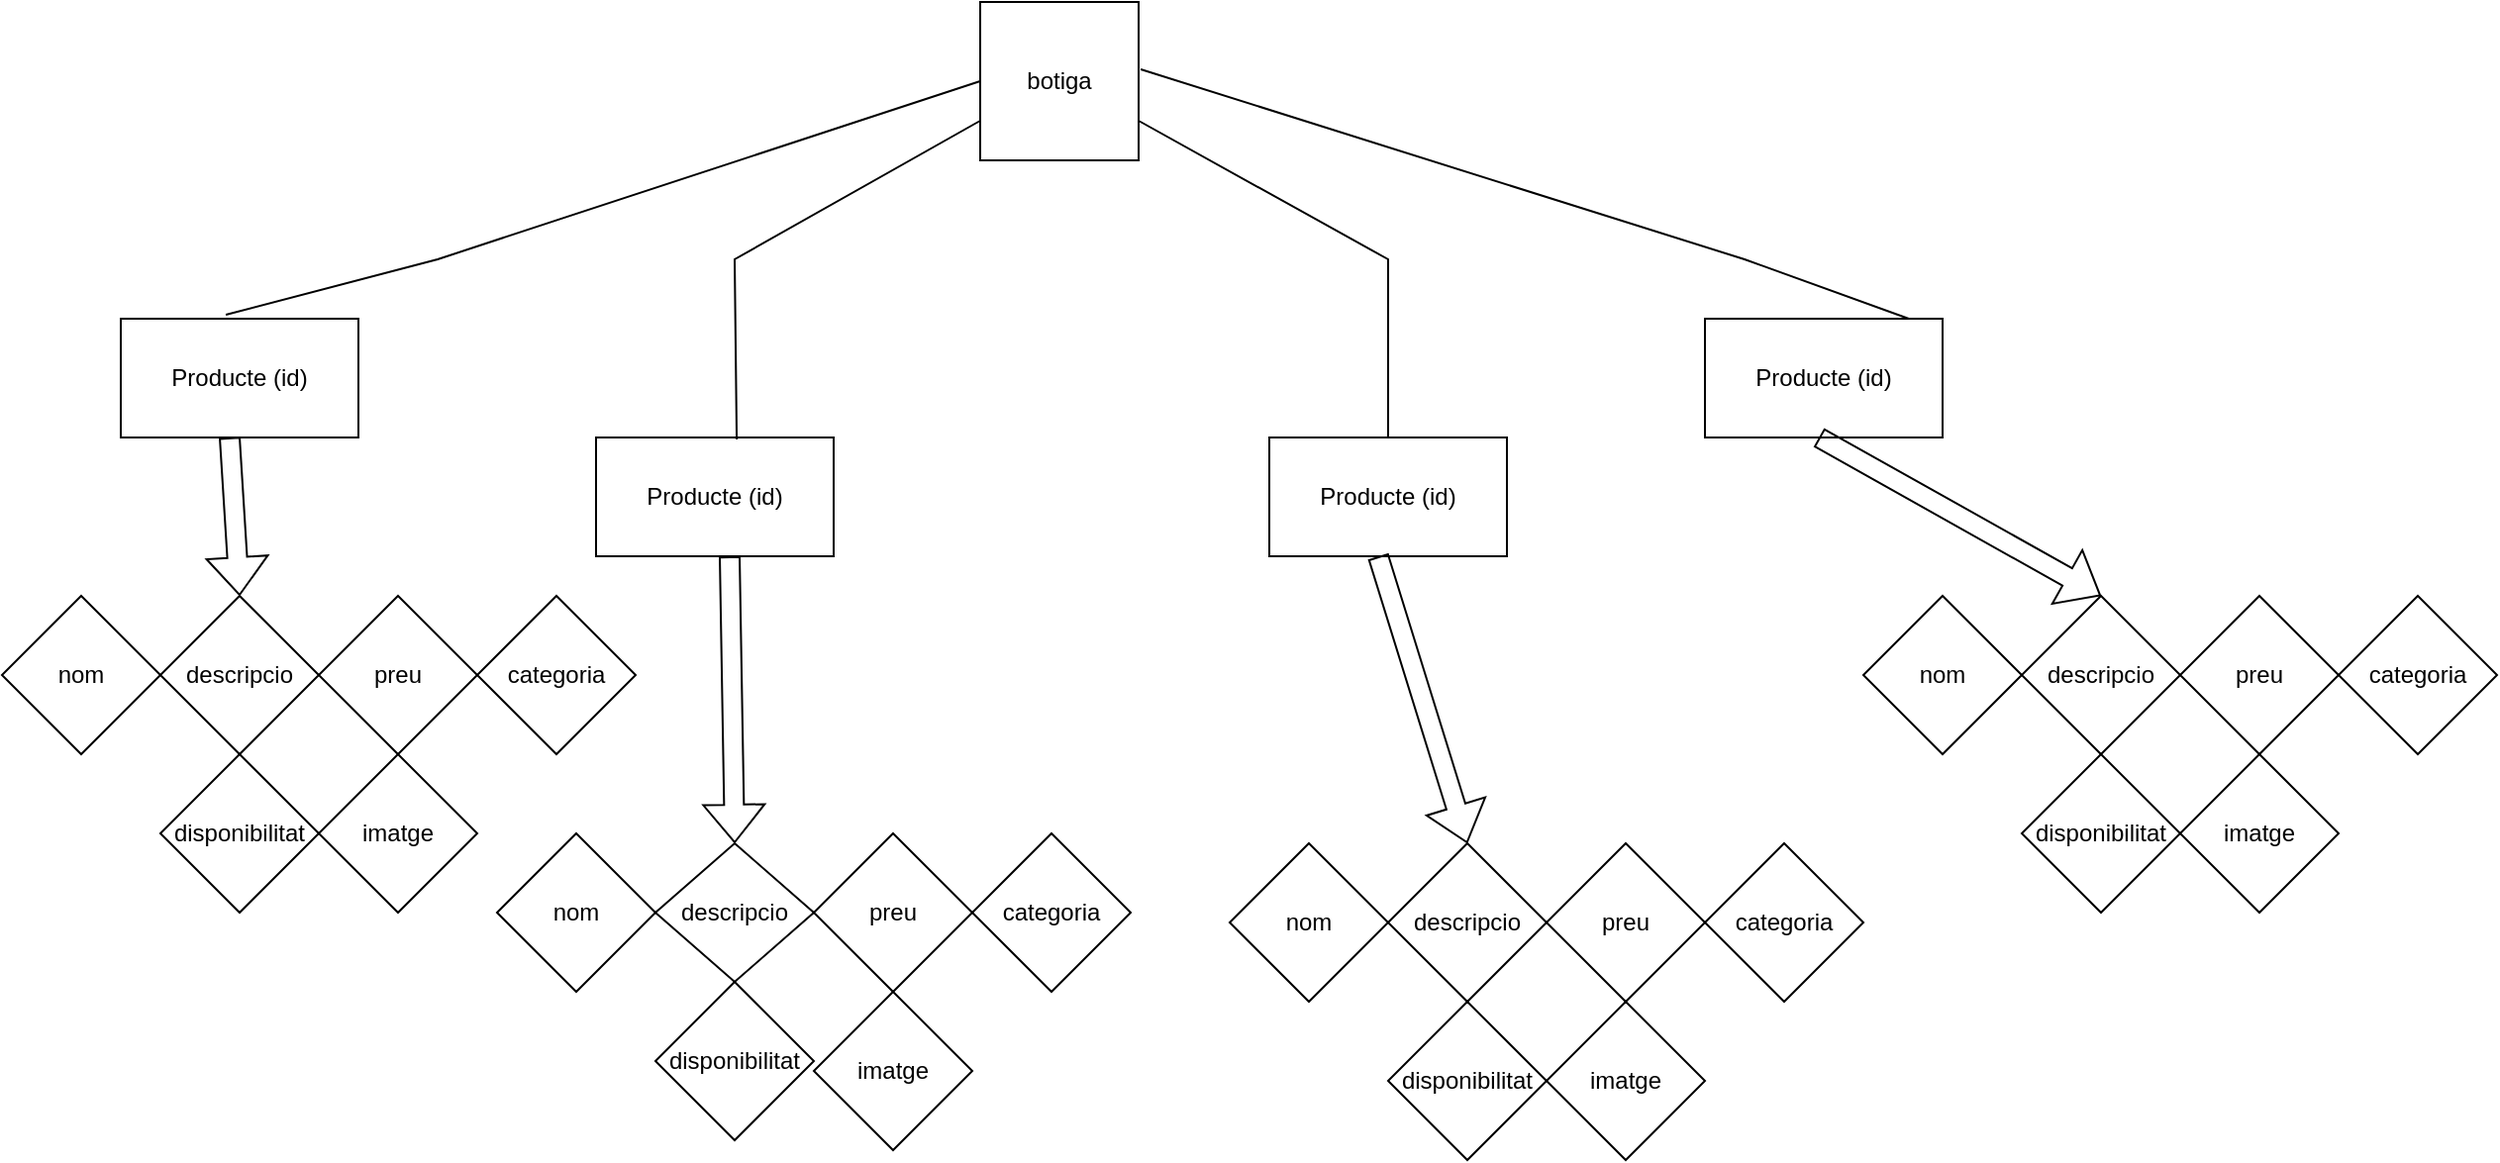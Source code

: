 <mxfile version="26.0.5">
  <diagram name="Página-1" id="fNjd8eCqbaCZ5s9zoflg">
    <mxGraphModel grid="1" page="1" gridSize="10" guides="1" tooltips="1" connect="1" arrows="1" fold="1" pageScale="1" pageWidth="827" pageHeight="1169" math="0" shadow="0">
      <root>
        <mxCell id="0" />
        <mxCell id="1" parent="0" />
        <mxCell id="mPTuB6QVVoQQnQgVLU1l-2" value="Producte (id)" style="rounded=0;whiteSpace=wrap;html=1;" vertex="1" parent="1">
          <mxGeometry x="-60" y="260" width="120" height="60" as="geometry" />
        </mxCell>
        <mxCell id="mPTuB6QVVoQQnQgVLU1l-3" value="botiga" style="whiteSpace=wrap;html=1;aspect=fixed;" vertex="1" parent="1">
          <mxGeometry x="374" y="100" width="80" height="80" as="geometry" />
        </mxCell>
        <mxCell id="mPTuB6QVVoQQnQgVLU1l-4" value="Producte (id)" style="rounded=0;whiteSpace=wrap;html=1;" vertex="1" parent="1">
          <mxGeometry x="520" y="320" width="120" height="60" as="geometry" />
        </mxCell>
        <mxCell id="mPTuB6QVVoQQnQgVLU1l-5" value="Producte (id)" style="rounded=0;whiteSpace=wrap;html=1;" vertex="1" parent="1">
          <mxGeometry x="740" y="260" width="120" height="60" as="geometry" />
        </mxCell>
        <mxCell id="mPTuB6QVVoQQnQgVLU1l-6" value="Producte (id)" style="rounded=0;whiteSpace=wrap;html=1;" vertex="1" parent="1">
          <mxGeometry x="180" y="320" width="120" height="60" as="geometry" />
        </mxCell>
        <mxCell id="mPTuB6QVVoQQnQgVLU1l-11" value="" style="endArrow=none;html=1;rounded=0;entryX=0;entryY=0.5;entryDx=0;entryDy=0;exitX=0.442;exitY=-0.033;exitDx=0;exitDy=0;exitPerimeter=0;" edge="1" parent="1" source="mPTuB6QVVoQQnQgVLU1l-2" target="mPTuB6QVVoQQnQgVLU1l-3">
          <mxGeometry width="50" height="50" relative="1" as="geometry">
            <mxPoint x="70" y="260" as="sourcePoint" />
            <mxPoint x="370" y="140" as="targetPoint" />
            <Array as="points">
              <mxPoint x="100" y="230" />
            </Array>
          </mxGeometry>
        </mxCell>
        <mxCell id="mPTuB6QVVoQQnQgVLU1l-12" value="" style="endArrow=none;html=1;rounded=0;entryX=1.013;entryY=0.425;entryDx=0;entryDy=0;entryPerimeter=0;exitX=0.858;exitY=0;exitDx=0;exitDy=0;exitPerimeter=0;" edge="1" parent="1" source="mPTuB6QVVoQQnQgVLU1l-5" target="mPTuB6QVVoQQnQgVLU1l-3">
          <mxGeometry width="50" height="50" relative="1" as="geometry">
            <mxPoint x="730" y="260" as="sourcePoint" />
            <mxPoint x="1034" y="140" as="targetPoint" />
            <Array as="points">
              <mxPoint x="760" y="230" />
            </Array>
          </mxGeometry>
        </mxCell>
        <mxCell id="mPTuB6QVVoQQnQgVLU1l-13" value="" style="endArrow=none;html=1;rounded=0;entryX=1;entryY=0.75;entryDx=0;entryDy=0;exitX=0.5;exitY=0;exitDx=0;exitDy=0;" edge="1" parent="1" source="mPTuB6QVVoQQnQgVLU1l-4" target="mPTuB6QVVoQQnQgVLU1l-3">
          <mxGeometry width="50" height="50" relative="1" as="geometry">
            <mxPoint x="620" y="258" as="sourcePoint" />
            <mxPoint x="854" y="140" as="targetPoint" />
            <Array as="points">
              <mxPoint x="580" y="230" />
            </Array>
          </mxGeometry>
        </mxCell>
        <mxCell id="mPTuB6QVVoQQnQgVLU1l-14" value="" style="endArrow=none;html=1;rounded=0;exitX=0.592;exitY=0.017;exitDx=0;exitDy=0;exitPerimeter=0;entryX=0;entryY=0.75;entryDx=0;entryDy=0;" edge="1" parent="1" source="mPTuB6QVVoQQnQgVLU1l-6" target="mPTuB6QVVoQQnQgVLU1l-3">
          <mxGeometry width="50" height="50" relative="1" as="geometry">
            <mxPoint x="220" y="260" as="sourcePoint" />
            <mxPoint x="370" y="160" as="targetPoint" />
            <Array as="points">
              <mxPoint x="250" y="230" />
            </Array>
          </mxGeometry>
        </mxCell>
        <mxCell id="mPTuB6QVVoQQnQgVLU1l-15" value="nom" style="rhombus;whiteSpace=wrap;html=1;" vertex="1" parent="1">
          <mxGeometry x="130" y="520" width="80" height="80" as="geometry" />
        </mxCell>
        <mxCell id="mPTuB6QVVoQQnQgVLU1l-16" value="nom" style="rhombus;whiteSpace=wrap;html=1;" vertex="1" parent="1">
          <mxGeometry x="-120" y="400" width="80" height="80" as="geometry" />
        </mxCell>
        <mxCell id="mPTuB6QVVoQQnQgVLU1l-17" value="nom" style="rhombus;whiteSpace=wrap;html=1;" vertex="1" parent="1">
          <mxGeometry x="500" y="525" width="80" height="80" as="geometry" />
        </mxCell>
        <mxCell id="mPTuB6QVVoQQnQgVLU1l-18" value="nom" style="rhombus;whiteSpace=wrap;html=1;" vertex="1" parent="1">
          <mxGeometry x="820" y="400" width="80" height="80" as="geometry" />
        </mxCell>
        <mxCell id="mPTuB6QVVoQQnQgVLU1l-19" value="descripcio" style="rhombus;whiteSpace=wrap;html=1;" vertex="1" parent="1">
          <mxGeometry x="-40" y="400" width="80" height="80" as="geometry" />
        </mxCell>
        <mxCell id="mPTuB6QVVoQQnQgVLU1l-20" value="preu" style="rhombus;whiteSpace=wrap;html=1;" vertex="1" parent="1">
          <mxGeometry x="660" y="525" width="80" height="80" as="geometry" />
        </mxCell>
        <mxCell id="mPTuB6QVVoQQnQgVLU1l-21" value="descripcio" style="rhombus;whiteSpace=wrap;html=1;" vertex="1" parent="1">
          <mxGeometry x="580" y="525" width="80" height="80" as="geometry" />
        </mxCell>
        <mxCell id="mPTuB6QVVoQQnQgVLU1l-22" value="descripcio" style="rhombus;whiteSpace=wrap;html=1;" vertex="1" parent="1">
          <mxGeometry x="210" y="525" width="80" height="70" as="geometry" />
        </mxCell>
        <mxCell id="mPTuB6QVVoQQnQgVLU1l-23" value="descripcio" style="rhombus;whiteSpace=wrap;html=1;" vertex="1" parent="1">
          <mxGeometry x="900" y="400" width="80" height="80" as="geometry" />
        </mxCell>
        <mxCell id="mPTuB6QVVoQQnQgVLU1l-24" value="preu" style="rhombus;whiteSpace=wrap;html=1;" vertex="1" parent="1">
          <mxGeometry x="40" y="400" width="80" height="80" as="geometry" />
        </mxCell>
        <mxCell id="mPTuB6QVVoQQnQgVLU1l-25" value="categoria" style="rhombus;whiteSpace=wrap;html=1;" vertex="1" parent="1">
          <mxGeometry x="120" y="400" width="80" height="80" as="geometry" />
        </mxCell>
        <mxCell id="mPTuB6QVVoQQnQgVLU1l-26" value="preu" style="rhombus;whiteSpace=wrap;html=1;" vertex="1" parent="1">
          <mxGeometry x="980" y="400" width="80" height="80" as="geometry" />
        </mxCell>
        <mxCell id="mPTuB6QVVoQQnQgVLU1l-27" value="preu" style="rhombus;whiteSpace=wrap;html=1;" vertex="1" parent="1">
          <mxGeometry x="290" y="520" width="80" height="80" as="geometry" />
        </mxCell>
        <mxCell id="mPTuB6QVVoQQnQgVLU1l-28" value="categoria" style="rhombus;whiteSpace=wrap;html=1;" vertex="1" parent="1">
          <mxGeometry x="370" y="520" width="80" height="80" as="geometry" />
        </mxCell>
        <mxCell id="mPTuB6QVVoQQnQgVLU1l-29" value="disponibilitat" style="rhombus;whiteSpace=wrap;html=1;" vertex="1" parent="1">
          <mxGeometry x="580" y="605" width="80" height="80" as="geometry" />
        </mxCell>
        <mxCell id="mPTuB6QVVoQQnQgVLU1l-30" value="categoria" style="rhombus;whiteSpace=wrap;html=1;" vertex="1" parent="1">
          <mxGeometry x="740" y="525" width="80" height="80" as="geometry" />
        </mxCell>
        <mxCell id="mPTuB6QVVoQQnQgVLU1l-31" value="categoria" style="rhombus;whiteSpace=wrap;html=1;" vertex="1" parent="1">
          <mxGeometry x="1060" y="400" width="80" height="80" as="geometry" />
        </mxCell>
        <mxCell id="mPTuB6QVVoQQnQgVLU1l-32" value="disponibilitat" style="rhombus;whiteSpace=wrap;html=1;" vertex="1" parent="1">
          <mxGeometry x="-40" y="480" width="80" height="80" as="geometry" />
        </mxCell>
        <mxCell id="mPTuB6QVVoQQnQgVLU1l-33" value="disponibilitat" style="rhombus;whiteSpace=wrap;html=1;" vertex="1" parent="1">
          <mxGeometry x="900" y="480" width="80" height="80" as="geometry" />
        </mxCell>
        <mxCell id="mPTuB6QVVoQQnQgVLU1l-35" value="disponibilitat" style="rhombus;whiteSpace=wrap;html=1;" vertex="1" parent="1">
          <mxGeometry x="210" y="595" width="80" height="80" as="geometry" />
        </mxCell>
        <mxCell id="mPTuB6QVVoQQnQgVLU1l-36" value="imatge" style="rhombus;whiteSpace=wrap;html=1;" vertex="1" parent="1">
          <mxGeometry x="290" y="600" width="80" height="80" as="geometry" />
        </mxCell>
        <mxCell id="mPTuB6QVVoQQnQgVLU1l-37" value="imatge" style="rhombus;whiteSpace=wrap;html=1;" vertex="1" parent="1">
          <mxGeometry x="40" y="480" width="80" height="80" as="geometry" />
        </mxCell>
        <mxCell id="mPTuB6QVVoQQnQgVLU1l-38" value="imatge" style="rhombus;whiteSpace=wrap;html=1;" vertex="1" parent="1">
          <mxGeometry x="980" y="480" width="80" height="80" as="geometry" />
        </mxCell>
        <mxCell id="mPTuB6QVVoQQnQgVLU1l-39" value="imatge" style="rhombus;whiteSpace=wrap;html=1;" vertex="1" parent="1">
          <mxGeometry x="660" y="605" width="80" height="80" as="geometry" />
        </mxCell>
        <mxCell id="mPTuB6QVVoQQnQgVLU1l-40" value="" style="shape=flexArrow;endArrow=classic;html=1;rounded=0;entryX=0.5;entryY=0;entryDx=0;entryDy=0;" edge="1" parent="1" target="mPTuB6QVVoQQnQgVLU1l-19">
          <mxGeometry width="50" height="50" relative="1" as="geometry">
            <mxPoint x="-5" y="320" as="sourcePoint" />
            <mxPoint x="5" y="390" as="targetPoint" />
          </mxGeometry>
        </mxCell>
        <mxCell id="mPTuB6QVVoQQnQgVLU1l-41" value="" style="shape=flexArrow;endArrow=classic;html=1;rounded=0;entryX=0.5;entryY=0;entryDx=0;entryDy=0;" edge="1" parent="1" target="mPTuB6QVVoQQnQgVLU1l-23">
          <mxGeometry width="50" height="50" relative="1" as="geometry">
            <mxPoint x="797.5" y="320" as="sourcePoint" />
            <mxPoint x="802.5" y="400" as="targetPoint" />
          </mxGeometry>
        </mxCell>
        <mxCell id="mPTuB6QVVoQQnQgVLU1l-42" value="" style="shape=flexArrow;endArrow=classic;html=1;rounded=0;entryX=0.5;entryY=0;entryDx=0;entryDy=0;" edge="1" parent="1" target="mPTuB6QVVoQQnQgVLU1l-21">
          <mxGeometry width="50" height="50" relative="1" as="geometry">
            <mxPoint x="575" y="380" as="sourcePoint" />
            <mxPoint x="580" y="460" as="targetPoint" />
          </mxGeometry>
        </mxCell>
        <mxCell id="mPTuB6QVVoQQnQgVLU1l-43" value="" style="shape=flexArrow;endArrow=classic;html=1;rounded=0;entryX=0.5;entryY=0;entryDx=0;entryDy=0;" edge="1" parent="1" target="mPTuB6QVVoQQnQgVLU1l-22">
          <mxGeometry width="50" height="50" relative="1" as="geometry">
            <mxPoint x="247.5" y="380" as="sourcePoint" />
            <mxPoint x="252.5" y="460" as="targetPoint" />
          </mxGeometry>
        </mxCell>
      </root>
    </mxGraphModel>
  </diagram>
</mxfile>
